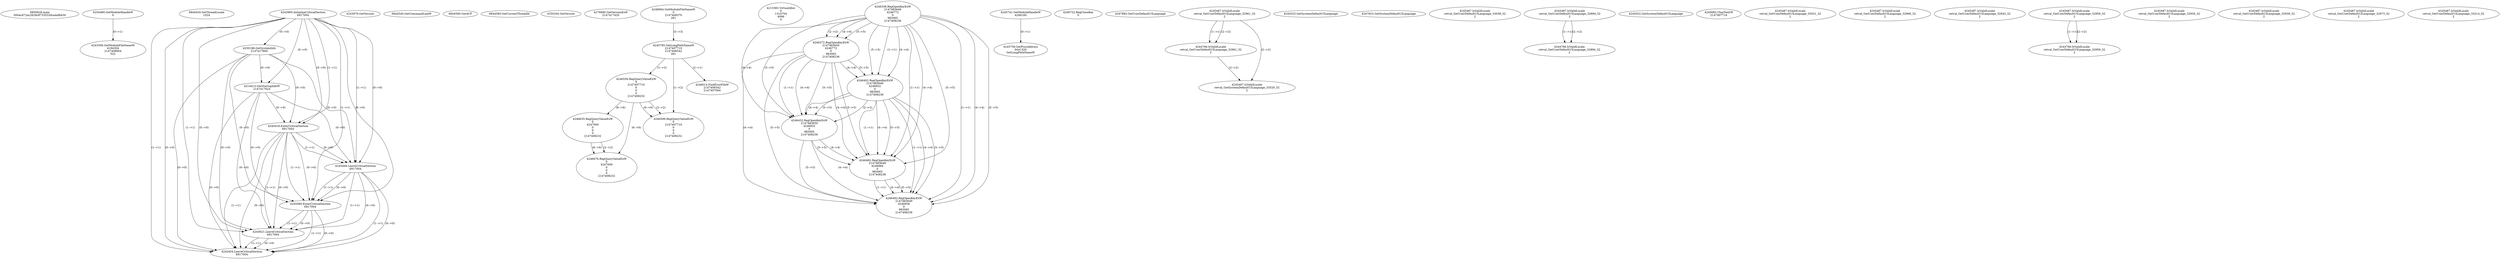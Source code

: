 // Global SCDG with merge call
digraph {
	0 [label="6850628.main
000acd72ac2628c8733533dca4afbb30"]
	1 [label="4254480.GetModuleHandleW
0"]
	2 [label="6844434.SetThreadLocale
1024"]
	3 [label="4243965.InitializeCriticalSection
6917004"]
	4 [label="4243979.GetVersion
"]
	5 [label="4250188.GetSystemInfo
2147417660"]
	3 -> 5 [label="(0-->0)"]
	6 [label="6844540.GetCommandLineW
"]
	7 [label="4214413.GetStartupInfoW
2147417624"]
	3 -> 7 [label="(0-->0)"]
	5 -> 7 [label="(0-->0)"]
	8 [label="6844560.GetACP
"]
	9 [label="6844580.GetCurrentThreadId
"]
	10 [label="4250204.GetVersion
"]
	11 [label="4276690.GetVersionExW
2147417420"]
	12 [label="4243306.GetModuleFileNameW
4194304
2147408904
522"]
	1 -> 12 [label="(0-->1)"]
	13 [label="4248064.GetModuleFileNameW
0
2147408370
261"]
	14 [label="4215383.VirtualAlloc
0
1310704
4096
4"]
	15 [label="4246338.RegOpenKeyExW
2147483649
4246772
0
983065
2147408236"]
	16 [label="4245741.GetModuleHandleW
4246160"]
	17 [label="4245758.GetProcAddress
9441320
GetLongPathNameW"]
	16 -> 17 [label="(0-->1)"]
	18 [label="4245785.GetLongPathNameW
2147407710
2147406542
261"]
	13 -> 18 [label="(3-->3)"]
	19 [label="4246556.RegQueryValueExW
0
2147407710
0
0
0
2147408232"]
	18 -> 19 [label="(1-->2)"]
	20 [label="4246599.RegQueryValueExW
0
2147407710
0
0
0
2147408232"]
	18 -> 20 [label="(1-->2)"]
	19 -> 20 [label="(2-->2)"]
	19 -> 20 [label="(6-->6)"]
	21 [label="4246722.RegCloseKey
0"]
	22 [label="4247883.GetUserDefaultUILanguage
"]
	23 [label="4245418.EnterCriticalSection
6917004"]
	3 -> 23 [label="(1-->1)"]
	3 -> 23 [label="(0-->0)"]
	5 -> 23 [label="(0-->0)"]
	7 -> 23 [label="(0-->0)"]
	24 [label="4245469.LeaveCriticalSection
6917004"]
	3 -> 24 [label="(1-->1)"]
	23 -> 24 [label="(1-->1)"]
	3 -> 24 [label="(0-->0)"]
	5 -> 24 [label="(0-->0)"]
	7 -> 24 [label="(0-->0)"]
	23 -> 24 [label="(0-->0)"]
	25 [label="4245487.IsValidLocale
retval_GetUserDefaultUILanguage_32961_32
2"]
	26 [label="4244766.IsValidLocale
retval_GetUserDefaultUILanguage_32961_32
2"]
	25 -> 26 [label="(1-->1)"]
	25 -> 26 [label="(2-->2)"]
	27 [label="4245525.GetSystemDefaultUILanguage
"]
	28 [label="4245580.EnterCriticalSection
6917004"]
	3 -> 28 [label="(1-->1)"]
	23 -> 28 [label="(1-->1)"]
	24 -> 28 [label="(1-->1)"]
	3 -> 28 [label="(0-->0)"]
	5 -> 28 [label="(0-->0)"]
	7 -> 28 [label="(0-->0)"]
	23 -> 28 [label="(0-->0)"]
	24 -> 28 [label="(0-->0)"]
	29 [label="4245621.LeaveCriticalSection
6917004"]
	3 -> 29 [label="(1-->1)"]
	23 -> 29 [label="(1-->1)"]
	24 -> 29 [label="(1-->1)"]
	28 -> 29 [label="(1-->1)"]
	3 -> 29 [label="(0-->0)"]
	5 -> 29 [label="(0-->0)"]
	7 -> 29 [label="(0-->0)"]
	23 -> 29 [label="(0-->0)"]
	24 -> 29 [label="(0-->0)"]
	28 -> 29 [label="(0-->0)"]
	30 [label="4247923.GetSystemDefaultUILanguage
"]
	31 [label="4245487.IsValidLocale
retval_GetSystemDefaultUILanguage_33520_32
2"]
	25 -> 31 [label="(2-->2)"]
	26 -> 31 [label="(2-->2)"]
	32 [label="4246372.RegOpenKeyExW
2147483650
4246772
0
983065
2147408236"]
	15 -> 32 [label="(2-->2)"]
	15 -> 32 [label="(4-->4)"]
	15 -> 32 [label="(5-->5)"]
	33 [label="4246635.RegQueryValueExW
0
4247000
0
0
0
2147408232"]
	19 -> 33 [label="(6-->6)"]
	34 [label="4246676.RegQueryValueExW
0
4247000
0
0
0
2147408232"]
	33 -> 34 [label="(2-->2)"]
	19 -> 34 [label="(6-->6)"]
	33 -> 34 [label="(6-->6)"]
	35 [label="4245487.IsValidLocale
retval_GetUserDefaultUILanguage_33038_32
2"]
	36 [label="4245454.LeaveCriticalSection
6917004"]
	3 -> 36 [label="(1-->1)"]
	23 -> 36 [label="(1-->1)"]
	24 -> 36 [label="(1-->1)"]
	28 -> 36 [label="(1-->1)"]
	29 -> 36 [label="(1-->1)"]
	3 -> 36 [label="(0-->0)"]
	5 -> 36 [label="(0-->0)"]
	7 -> 36 [label="(0-->0)"]
	23 -> 36 [label="(0-->0)"]
	24 -> 36 [label="(0-->0)"]
	28 -> 36 [label="(0-->0)"]
	29 -> 36 [label="(0-->0)"]
	37 [label="4246402.RegOpenKeyExW
2147483649
4246832
0
983065
2147408236"]
	15 -> 37 [label="(1-->1)"]
	15 -> 37 [label="(4-->4)"]
	32 -> 37 [label="(4-->4)"]
	15 -> 37 [label="(5-->5)"]
	32 -> 37 [label="(5-->5)"]
	38 [label="4245487.IsValidLocale
retval_GetUserDefaultUILanguage_32894_32
2"]
	39 [label="4244766.IsValidLocale
retval_GetUserDefaultUILanguage_32894_32
2"]
	38 -> 39 [label="(1-->1)"]
	38 -> 39 [label="(2-->2)"]
	40 [label="4245552.GetSystemDefaultUILanguage
"]
	41 [label="4245683.CharNextW
2147407716"]
	42 [label="4246014.FindFirstFileW
2147406542
2147407064"]
	18 -> 42 [label="(2-->1)"]
	43 [label="4245487.IsValidLocale
retval_GetUserDefaultUILanguage_33031_32
2"]
	44 [label="4245487.IsValidLocale
retval_GetUserDefaultUILanguage_32966_32
2"]
	45 [label="4245487.IsValidLocale
retval_GetUserDefaultUILanguage_32942_32
2"]
	46 [label="4246432.RegOpenKeyExW
2147483650
4246832
0
983065
2147408236"]
	32 -> 46 [label="(1-->1)"]
	37 -> 46 [label="(2-->2)"]
	15 -> 46 [label="(4-->4)"]
	32 -> 46 [label="(4-->4)"]
	37 -> 46 [label="(4-->4)"]
	15 -> 46 [label="(5-->5)"]
	32 -> 46 [label="(5-->5)"]
	37 -> 46 [label="(5-->5)"]
	47 [label="4246462.RegOpenKeyExW
2147483649
4246884
0
983065
2147408236"]
	15 -> 47 [label="(1-->1)"]
	37 -> 47 [label="(1-->1)"]
	15 -> 47 [label="(4-->4)"]
	32 -> 47 [label="(4-->4)"]
	37 -> 47 [label="(4-->4)"]
	46 -> 47 [label="(4-->4)"]
	15 -> 47 [label="(5-->5)"]
	32 -> 47 [label="(5-->5)"]
	37 -> 47 [label="(5-->5)"]
	46 -> 47 [label="(5-->5)"]
	48 [label="4246492.RegOpenKeyExW
2147483649
4246936
0
983065
2147408236"]
	15 -> 48 [label="(1-->1)"]
	37 -> 48 [label="(1-->1)"]
	47 -> 48 [label="(1-->1)"]
	15 -> 48 [label="(4-->4)"]
	32 -> 48 [label="(4-->4)"]
	37 -> 48 [label="(4-->4)"]
	46 -> 48 [label="(4-->4)"]
	47 -> 48 [label="(4-->4)"]
	15 -> 48 [label="(5-->5)"]
	32 -> 48 [label="(5-->5)"]
	37 -> 48 [label="(5-->5)"]
	46 -> 48 [label="(5-->5)"]
	47 -> 48 [label="(5-->5)"]
	49 [label="4245487.IsValidLocale
retval_GetUserDefaultUILanguage_32959_32
2"]
	50 [label="4245487.IsValidLocale
retval_GetUserDefaultUILanguage_32930_32
2"]
	51 [label="4245487.IsValidLocale
retval_GetUserDefaultUILanguage_32939_32
2"]
	52 [label="4245487.IsValidLocale
retval_GetUserDefaultUILanguage_32973_32
2"]
	53 [label="4244766.IsValidLocale
retval_GetUserDefaultUILanguage_32959_32
2"]
	49 -> 53 [label="(1-->1)"]
	49 -> 53 [label="(2-->2)"]
	54 [label="4245487.IsValidLocale
retval_GetUserDefaultUILanguage_33214_32
2"]
}

